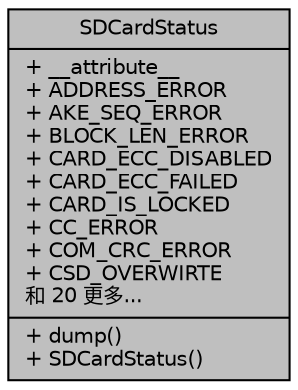 digraph "SDCardStatus"
{
  edge [fontname="Helvetica",fontsize="10",labelfontname="Helvetica",labelfontsize="10"];
  node [fontname="Helvetica",fontsize="10",shape=record];
  Node810 [label="{SDCardStatus\n|+ __attribute__\l+ ADDRESS_ERROR\l+ AKE_SEQ_ERROR\l+ BLOCK_LEN_ERROR\l+ CARD_ECC_DISABLED\l+ CARD_ECC_FAILED\l+ CARD_IS_LOCKED\l+ CC_ERROR\l+ COM_CRC_ERROR\l+ CSD_OVERWIRTE\l和 20 更多...\l|+ dump()\l+ SDCardStatus()\l}",height=0.2,width=0.4,color="black", fillcolor="grey75", style="filled", fontcolor="black"];
}
